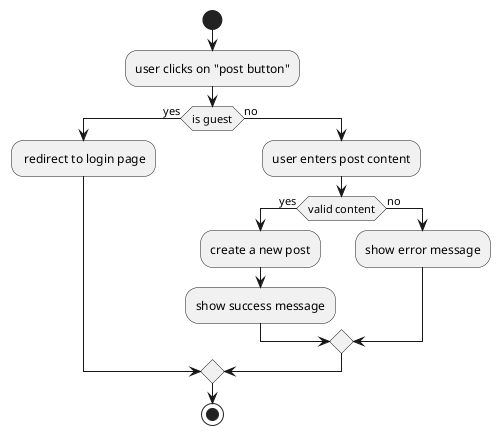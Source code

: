 @startuml
start
:user clicks on "post button";
if (is guest) then (yes)
    : redirect to login page;
else (no)
    :user enters post content;
    if (valid content) then (yes)
      :create a new post;
      :show success message;
    else (no)
      :show error message;
    endif
endif
stop
@enduml
